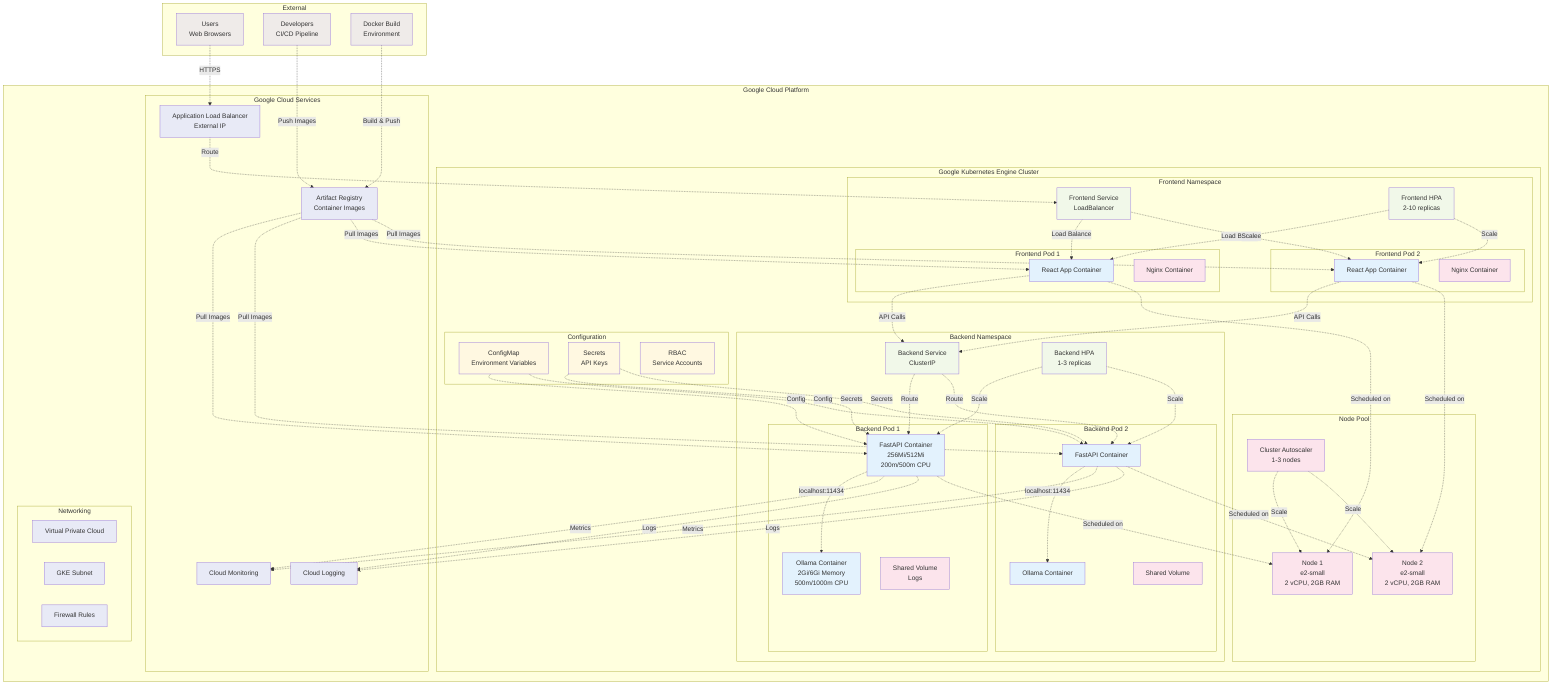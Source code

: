 graph TB
    subgraph "Google Cloud Platform"
        subgraph "Google Kubernetes Engine Cluster"
            subgraph "Frontend Namespace"
                subgraph "Frontend Pod 1"
                    FE1[React App Container]
                    NGINX1[Nginx Container]
                end
                subgraph "Frontend Pod 2"
                    FE2[React App Container]
                    NGINX2[Nginx Container]
                end
                FEService[Frontend Service<br/>LoadBalancer]
                FEHPA[Frontend HPA<br/>2-10 replicas]
            end
            
            subgraph "Backend Namespace"
                subgraph "Backend Pod 1"
                    BE1[FastAPI Container<br/>256Mi/512Mi<br/>200m/500m CPU]
                    OL1[Ollama Container<br/>2Gi/6Gi Memory<br/>500m/1000m CPU]
                    VOL1[Shared Volume<br/>Logs]
                end
                subgraph "Backend Pod 2"
                    BE2[FastAPI Container]
                    OL2[Ollama Container]
                    VOL2[Shared Volume]
                end
                BEService[Backend Service<br/>ClusterIP]
                BEHPA[Backend HPA<br/>1-3 replicas]
            end
            
            subgraph "Configuration"
                CM[ConfigMap<br/>Environment Variables]
                SEC[Secrets<br/>API Keys]
                RBAC[RBAC<br/>Service Accounts]
            end
            
            subgraph "Node Pool"
                NODE1[Node 1<br/>e2-small<br/>2 vCPU, 2GB RAM]
                NODE2[Node 2<br/>e2-small<br/>2 vCPU, 2GB RAM]
                NODEHPA[Cluster Autoscaler<br/>1-3 nodes]
            end
        end
        
        subgraph "Google Cloud Services"
            ALB[Application Load Balancer<br/>External IP]
            AR[Artifact Registry<br/>Container Images]
            CM_SVC[Cloud Monitoring]
            CL_SVC[Cloud Logging]
        end
        
        subgraph "Networking"
            VPC[Virtual Private Cloud]
            SUBNET[GKE Subnet]
            FW[Firewall Rules]
        end
    end
    
    subgraph "External"
        USERS[Users<br/>Web Browsers]
        DEVS[Developers<br/>CI/CD Pipeline]
        DOCKER[Docker Build<br/>Environment]
    end
    
    %% Connections
    USERS -.->|HTTPS| ALB
    ALB -.->|Route| FEService
    FEService -.->|Load Balance| FE1
    FEService -.->|Load Balance| FE2
    
    FE1 -.->|API Calls| BEService
    FE2 -.->|API Calls| BEService
    BEService -.->|Route| BE1
    BEService -.->|Route| BE2
    
    BE1 -.->|localhost:11434| OL1
    BE2 -.->|localhost:11434| OL2
    
    CM -.->|Config| BE1
    CM -.->|Config| BE2
    SEC -.->|Secrets| BE1
    SEC -.->|Secrets| BE2
    
    FEHPA -.->|Scale| FE1
    FEHPA -.->|Scale| FE2
    BEHPA -.->|Scale| BE1
    BEHPA -.->|Scale| BE2
    
    NODEHPA -.->|Scale| NODE1
    NODEHPA -.->|Scale| NODE2
    
    DEVS -.->|Push Images| AR
    DOCKER -.->|Build & Push| AR
    AR -.->|Pull Images| BE1
    AR -.->|Pull Images| BE2
    AR -.->|Pull Images| FE1
    AR -.->|Pull Images| FE2
    
    BE1 -.->|Metrics| CM_SVC
    BE2 -.->|Metrics| CM_SVC
    BE1 -.->|Logs| CL_SVC
    BE2 -.->|Logs| CL_SVC
    
    %% Node placement
    FE1 -.->|Scheduled on| NODE1
    BE1 -.->|Scheduled on| NODE1
    FE2 -.->|Scheduled on| NODE2
    BE2 -.->|Scheduled on| NODE2
    
    classDef pod fill:#e3f2fd
    classDef service fill:#f1f8e9
    classDef config fill:#fff8e1
    classDef node fill:#fce4ec
    classDef cloud fill:#e8eaf6
    classDef external fill:#efebe9
    
    class FE1,FE2,BE1,BE2,OL1,OL2 pod
    class FEService,BEService,FEHPA,BEHPA service
    class CM,SEC,RBAC config
    class NODE1,NODE2,NODEHPA node
    class ALB,AR,CM_SVC,CL_SVC,VPC,SUBNET,FW cloud
    class USERS,DEVS,DOCKER external